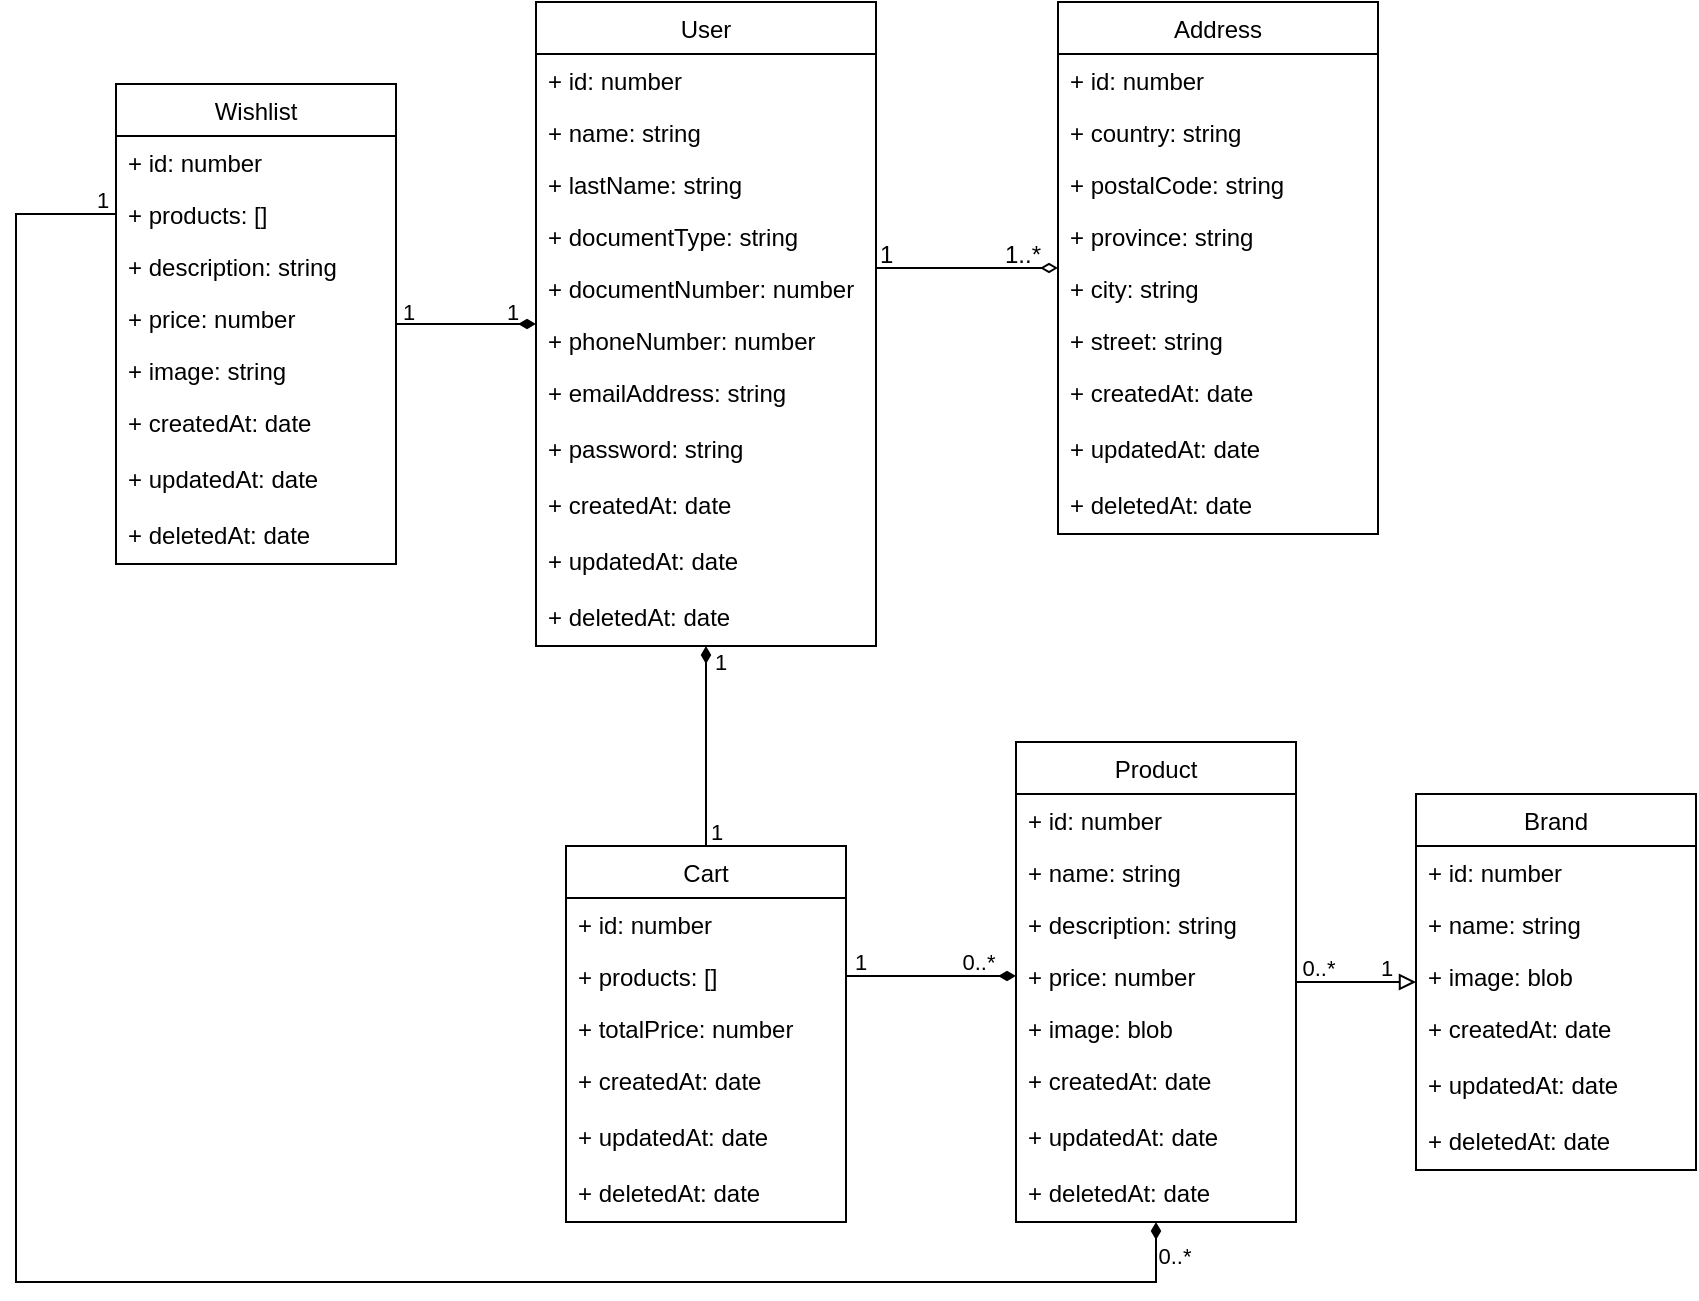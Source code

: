 <mxfile version="14.2.9" type="device"><diagram id="C5RBs43oDa-KdzZeNtuy" name="Page-1"><mxGraphModel dx="289" dy="162" grid="1" gridSize="10" guides="1" tooltips="1" connect="1" arrows="1" fold="1" page="1" pageScale="1" pageWidth="827" pageHeight="1169" math="0" shadow="0"><root><mxCell id="WIyWlLk6GJQsqaUBKTNV-0"/><mxCell id="WIyWlLk6GJQsqaUBKTNV-1" parent="WIyWlLk6GJQsqaUBKTNV-0"/><mxCell id="yxLZp_YAgYpu75jShi1P-36" style="edgeStyle=orthogonalEdgeStyle;rounded=0;orthogonalLoop=1;jettySize=auto;html=1;entryX=0.5;entryY=0;entryDx=0;entryDy=0;endArrow=none;endFill=0;startArrow=diamondThin;startFill=1;" parent="WIyWlLk6GJQsqaUBKTNV-1" source="zkfFHV4jXpPFQw0GAbJ--0" target="yxLZp_YAgYpu75jShi1P-19" edge="1"><mxGeometry relative="1" as="geometry"><Array as="points"><mxPoint x="835" y="620"/><mxPoint x="835" y="620"/></Array></mxGeometry></mxCell><mxCell id="yxLZp_YAgYpu75jShi1P-37" value="1" style="edgeLabel;html=1;align=center;verticalAlign=middle;resizable=0;points=[];" parent="yxLZp_YAgYpu75jShi1P-36" vertex="1" connectable="0"><mxGeometry x="-0.965" relative="1" as="geometry"><mxPoint x="7" y="6" as="offset"/></mxGeometry></mxCell><mxCell id="yxLZp_YAgYpu75jShi1P-38" value="1" style="edgeLabel;html=1;align=center;verticalAlign=middle;resizable=0;points=[];" parent="yxLZp_YAgYpu75jShi1P-36" vertex="1" connectable="0"><mxGeometry x="0.931" relative="1" as="geometry"><mxPoint x="5" y="-4" as="offset"/></mxGeometry></mxCell><mxCell id="7wSNeqaGe89Ui7PgAT2d-16" style="edgeStyle=orthogonalEdgeStyle;rounded=0;orthogonalLoop=1;jettySize=auto;html=1;endArrow=none;endFill=0;startArrow=diamondThin;startFill=1;" parent="WIyWlLk6GJQsqaUBKTNV-1" source="zkfFHV4jXpPFQw0GAbJ--0" target="7wSNeqaGe89Ui7PgAT2d-1" edge="1"><mxGeometry relative="1" as="geometry"><Array as="points"><mxPoint x="700" y="391"/><mxPoint x="700" y="391"/></Array></mxGeometry></mxCell><mxCell id="7wSNeqaGe89Ui7PgAT2d-19" value="1" style="edgeLabel;html=1;align=center;verticalAlign=middle;resizable=0;points=[];labelBackgroundColor=none;" parent="7wSNeqaGe89Ui7PgAT2d-16" vertex="1" connectable="0"><mxGeometry x="-0.771" relative="1" as="geometry"><mxPoint x="-4" y="-6" as="offset"/></mxGeometry></mxCell><mxCell id="7wSNeqaGe89Ui7PgAT2d-20" value="1" style="edgeLabel;html=1;align=center;verticalAlign=middle;resizable=0;points=[];labelBackgroundColor=none;" parent="7wSNeqaGe89Ui7PgAT2d-16" vertex="1" connectable="0"><mxGeometry x="0.619" relative="1" as="geometry"><mxPoint x="-8" y="-6" as="offset"/></mxGeometry></mxCell><mxCell id="zkfFHV4jXpPFQw0GAbJ--0" value="User" style="swimlane;fontStyle=0;align=center;verticalAlign=top;childLayout=stackLayout;horizontal=1;startSize=26;horizontalStack=0;resizeParent=1;resizeLast=0;collapsible=1;marginBottom=0;rounded=0;shadow=0;strokeWidth=1;" parent="WIyWlLk6GJQsqaUBKTNV-1" vertex="1"><mxGeometry x="750" y="230" width="170" height="322" as="geometry"><mxRectangle x="230" y="140" width="160" height="26" as="alternateBounds"/></mxGeometry></mxCell><mxCell id="hcyY76HET8t8bP5Xr_zX-6" value="+ id: number" style="text;align=left;verticalAlign=top;spacingLeft=4;spacingRight=4;overflow=hidden;rotatable=0;points=[[0,0.5],[1,0.5]];portConstraint=eastwest;rounded=0;shadow=0;html=0;" parent="zkfFHV4jXpPFQw0GAbJ--0" vertex="1"><mxGeometry y="26" width="170" height="26" as="geometry"/></mxCell><mxCell id="hcyY76HET8t8bP5Xr_zX-7" value="+ name: string" style="text;align=left;verticalAlign=top;spacingLeft=4;spacingRight=4;overflow=hidden;rotatable=0;points=[[0,0.5],[1,0.5]];portConstraint=eastwest;" parent="zkfFHV4jXpPFQw0GAbJ--0" vertex="1"><mxGeometry y="52" width="170" height="26" as="geometry"/></mxCell><mxCell id="zkfFHV4jXpPFQw0GAbJ--1" value="+ lastName: string" style="text;align=left;verticalAlign=top;spacingLeft=4;spacingRight=4;overflow=hidden;rotatable=0;points=[[0,0.5],[1,0.5]];portConstraint=eastwest;" parent="zkfFHV4jXpPFQw0GAbJ--0" vertex="1"><mxGeometry y="78" width="170" height="26" as="geometry"/></mxCell><mxCell id="hcyY76HET8t8bP5Xr_zX-8" value="+ documentType: string" style="text;align=left;verticalAlign=top;spacingLeft=4;spacingRight=4;overflow=hidden;rotatable=0;points=[[0,0.5],[1,0.5]];portConstraint=eastwest;" parent="zkfFHV4jXpPFQw0GAbJ--0" vertex="1"><mxGeometry y="104" width="170" height="26" as="geometry"/></mxCell><mxCell id="hcyY76HET8t8bP5Xr_zX-9" value="+ documentNumber: number" style="text;align=left;verticalAlign=top;spacingLeft=4;spacingRight=4;overflow=hidden;rotatable=0;points=[[0,0.5],[1,0.5]];portConstraint=eastwest;" parent="zkfFHV4jXpPFQw0GAbJ--0" vertex="1"><mxGeometry y="130" width="170" height="26" as="geometry"/></mxCell><mxCell id="zkfFHV4jXpPFQw0GAbJ--2" value="+ phoneNumber: number" style="text;align=left;verticalAlign=top;spacingLeft=4;spacingRight=4;overflow=hidden;rotatable=0;points=[[0,0.5],[1,0.5]];portConstraint=eastwest;rounded=0;shadow=0;html=0;" parent="zkfFHV4jXpPFQw0GAbJ--0" vertex="1"><mxGeometry y="156" width="170" height="26" as="geometry"/></mxCell><mxCell id="zkfFHV4jXpPFQw0GAbJ--3" value="+ emailAddress: string" style="text;align=left;verticalAlign=top;spacingLeft=4;spacingRight=4;overflow=hidden;rotatable=0;points=[[0,0.5],[1,0.5]];portConstraint=eastwest;rounded=0;shadow=0;html=0;" parent="zkfFHV4jXpPFQw0GAbJ--0" vertex="1"><mxGeometry y="182" width="170" height="28" as="geometry"/></mxCell><mxCell id="hcyY76HET8t8bP5Xr_zX-12" value="+ password: string" style="text;align=left;verticalAlign=top;spacingLeft=4;spacingRight=4;overflow=hidden;rotatable=0;points=[[0,0.5],[1,0.5]];portConstraint=eastwest;rounded=0;shadow=0;html=0;" parent="zkfFHV4jXpPFQw0GAbJ--0" vertex="1"><mxGeometry y="210" width="170" height="28" as="geometry"/></mxCell><mxCell id="yxLZp_YAgYpu75jShi1P-10" value="+ createdAt: date" style="text;align=left;verticalAlign=top;spacingLeft=4;spacingRight=4;overflow=hidden;rotatable=0;points=[[0,0.5],[1,0.5]];portConstraint=eastwest;rounded=0;shadow=0;html=0;" parent="zkfFHV4jXpPFQw0GAbJ--0" vertex="1"><mxGeometry y="238" width="170" height="28" as="geometry"/></mxCell><mxCell id="yxLZp_YAgYpu75jShi1P-11" value="+ updatedAt: date" style="text;align=left;verticalAlign=top;spacingLeft=4;spacingRight=4;overflow=hidden;rotatable=0;points=[[0,0.5],[1,0.5]];portConstraint=eastwest;rounded=0;shadow=0;html=0;" parent="zkfFHV4jXpPFQw0GAbJ--0" vertex="1"><mxGeometry y="266" width="170" height="28" as="geometry"/></mxCell><mxCell id="yxLZp_YAgYpu75jShi1P-12" value="+ deletedAt: date" style="text;align=left;verticalAlign=top;spacingLeft=4;spacingRight=4;overflow=hidden;rotatable=0;points=[[0,0.5],[1,0.5]];portConstraint=eastwest;rounded=0;shadow=0;html=0;" parent="zkfFHV4jXpPFQw0GAbJ--0" vertex="1"><mxGeometry y="294" width="170" height="28" as="geometry"/></mxCell><mxCell id="zkfFHV4jXpPFQw0GAbJ--17" value="Address" style="swimlane;fontStyle=0;align=center;verticalAlign=top;childLayout=stackLayout;horizontal=1;startSize=26;horizontalStack=0;resizeParent=1;resizeLast=0;collapsible=1;marginBottom=0;rounded=0;shadow=0;strokeWidth=1;" parent="WIyWlLk6GJQsqaUBKTNV-1" vertex="1"><mxGeometry x="1011" y="230" width="160" height="266" as="geometry"><mxRectangle x="550" y="140" width="160" height="26" as="alternateBounds"/></mxGeometry></mxCell><mxCell id="hcyY76HET8t8bP5Xr_zX-13" value="+ id: number" style="text;align=left;verticalAlign=top;spacingLeft=4;spacingRight=4;overflow=hidden;rotatable=0;points=[[0,0.5],[1,0.5]];portConstraint=eastwest;" parent="zkfFHV4jXpPFQw0GAbJ--17" vertex="1"><mxGeometry y="26" width="160" height="26" as="geometry"/></mxCell><mxCell id="zkfFHV4jXpPFQw0GAbJ--22" value="+ country: string" style="text;align=left;verticalAlign=top;spacingLeft=4;spacingRight=4;overflow=hidden;rotatable=0;points=[[0,0.5],[1,0.5]];portConstraint=eastwest;rounded=0;shadow=0;html=0;" parent="zkfFHV4jXpPFQw0GAbJ--17" vertex="1"><mxGeometry y="52" width="160" height="26" as="geometry"/></mxCell><mxCell id="zkfFHV4jXpPFQw0GAbJ--21" value="+ postalCode: string" style="text;align=left;verticalAlign=top;spacingLeft=4;spacingRight=4;overflow=hidden;rotatable=0;points=[[0,0.5],[1,0.5]];portConstraint=eastwest;rounded=0;shadow=0;html=0;" parent="zkfFHV4jXpPFQw0GAbJ--17" vertex="1"><mxGeometry y="78" width="160" height="26" as="geometry"/></mxCell><mxCell id="zkfFHV4jXpPFQw0GAbJ--20" value="+ province: string" style="text;align=left;verticalAlign=top;spacingLeft=4;spacingRight=4;overflow=hidden;rotatable=0;points=[[0,0.5],[1,0.5]];portConstraint=eastwest;rounded=0;shadow=0;html=0;" parent="zkfFHV4jXpPFQw0GAbJ--17" vertex="1"><mxGeometry y="104" width="160" height="26" as="geometry"/></mxCell><mxCell id="zkfFHV4jXpPFQw0GAbJ--19" value="+ city: string" style="text;align=left;verticalAlign=top;spacingLeft=4;spacingRight=4;overflow=hidden;rotatable=0;points=[[0,0.5],[1,0.5]];portConstraint=eastwest;rounded=0;shadow=0;html=0;" parent="zkfFHV4jXpPFQw0GAbJ--17" vertex="1"><mxGeometry y="130" width="160" height="26" as="geometry"/></mxCell><mxCell id="zkfFHV4jXpPFQw0GAbJ--18" value="+ street: string" style="text;align=left;verticalAlign=top;spacingLeft=4;spacingRight=4;overflow=hidden;rotatable=0;points=[[0,0.5],[1,0.5]];portConstraint=eastwest;" parent="zkfFHV4jXpPFQw0GAbJ--17" vertex="1"><mxGeometry y="156" width="160" height="26" as="geometry"/></mxCell><mxCell id="yxLZp_YAgYpu75jShi1P-13" value="+ createdAt: date" style="text;align=left;verticalAlign=top;spacingLeft=4;spacingRight=4;overflow=hidden;rotatable=0;points=[[0,0.5],[1,0.5]];portConstraint=eastwest;rounded=0;shadow=0;html=0;" parent="zkfFHV4jXpPFQw0GAbJ--17" vertex="1"><mxGeometry y="182" width="160" height="28" as="geometry"/></mxCell><mxCell id="yxLZp_YAgYpu75jShi1P-14" value="+ updatedAt: date" style="text;align=left;verticalAlign=top;spacingLeft=4;spacingRight=4;overflow=hidden;rotatable=0;points=[[0,0.5],[1,0.5]];portConstraint=eastwest;rounded=0;shadow=0;html=0;" parent="zkfFHV4jXpPFQw0GAbJ--17" vertex="1"><mxGeometry y="210" width="160" height="28" as="geometry"/></mxCell><mxCell id="yxLZp_YAgYpu75jShi1P-15" value="+ deletedAt: date" style="text;align=left;verticalAlign=top;spacingLeft=4;spacingRight=4;overflow=hidden;rotatable=0;points=[[0,0.5],[1,0.5]];portConstraint=eastwest;rounded=0;shadow=0;html=0;" parent="zkfFHV4jXpPFQw0GAbJ--17" vertex="1"><mxGeometry y="238" width="160" height="28" as="geometry"/></mxCell><mxCell id="zkfFHV4jXpPFQw0GAbJ--26" value="" style="endArrow=diamondThin;shadow=0;strokeWidth=1;rounded=0;endFill=0;edgeStyle=elbowEdgeStyle;elbow=vertical;" parent="WIyWlLk6GJQsqaUBKTNV-1" source="zkfFHV4jXpPFQw0GAbJ--0" target="zkfFHV4jXpPFQw0GAbJ--17" edge="1"><mxGeometry x="0.5" y="41" relative="1" as="geometry"><mxPoint x="830" y="302" as="sourcePoint"/><mxPoint x="990" y="302" as="targetPoint"/><mxPoint x="-40" y="32" as="offset"/></mxGeometry></mxCell><mxCell id="zkfFHV4jXpPFQw0GAbJ--27" value="1" style="resizable=0;align=left;verticalAlign=bottom;labelBackgroundColor=none;fontSize=12;" parent="zkfFHV4jXpPFQw0GAbJ--26" connectable="0" vertex="1"><mxGeometry x="-1" relative="1" as="geometry"><mxPoint y="2" as="offset"/></mxGeometry></mxCell><mxCell id="zkfFHV4jXpPFQw0GAbJ--28" value="1..*" style="resizable=0;align=right;verticalAlign=bottom;labelBackgroundColor=none;fontSize=12;" parent="zkfFHV4jXpPFQw0GAbJ--26" connectable="0" vertex="1"><mxGeometry x="1" relative="1" as="geometry"><mxPoint x="-7" y="2" as="offset"/></mxGeometry></mxCell><mxCell id="hcyY76HET8t8bP5Xr_zX-0" value="Brand" style="swimlane;fontStyle=0;childLayout=stackLayout;horizontal=1;startSize=26;fillColor=none;horizontalStack=0;resizeParent=1;resizeParentMax=0;resizeLast=0;collapsible=1;marginBottom=0;" parent="WIyWlLk6GJQsqaUBKTNV-1" vertex="1"><mxGeometry x="1190" y="626" width="140" height="188" as="geometry"/></mxCell><mxCell id="hcyY76HET8t8bP5Xr_zX-2" value="+ id: number" style="text;strokeColor=none;fillColor=none;align=left;verticalAlign=top;spacingLeft=4;spacingRight=4;overflow=hidden;rotatable=0;points=[[0,0.5],[1,0.5]];portConstraint=eastwest;" parent="hcyY76HET8t8bP5Xr_zX-0" vertex="1"><mxGeometry y="26" width="140" height="26" as="geometry"/></mxCell><mxCell id="hcyY76HET8t8bP5Xr_zX-3" value="+ name: string" style="text;strokeColor=none;fillColor=none;align=left;verticalAlign=top;spacingLeft=4;spacingRight=4;overflow=hidden;rotatable=0;points=[[0,0.5],[1,0.5]];portConstraint=eastwest;" parent="hcyY76HET8t8bP5Xr_zX-0" vertex="1"><mxGeometry y="52" width="140" height="26" as="geometry"/></mxCell><mxCell id="rYgzZ5J_4lKggcakcj50-0" value="+ image: blob" style="text;strokeColor=none;fillColor=none;align=left;verticalAlign=top;spacingLeft=4;spacingRight=4;overflow=hidden;rotatable=0;points=[[0,0.5],[1,0.5]];portConstraint=eastwest;" parent="hcyY76HET8t8bP5Xr_zX-0" vertex="1"><mxGeometry y="78" width="140" height="26" as="geometry"/></mxCell><mxCell id="yxLZp_YAgYpu75jShi1P-7" value="+ createdAt: date" style="text;align=left;verticalAlign=top;spacingLeft=4;spacingRight=4;overflow=hidden;rotatable=0;points=[[0,0.5],[1,0.5]];portConstraint=eastwest;rounded=0;shadow=0;html=0;" parent="hcyY76HET8t8bP5Xr_zX-0" vertex="1"><mxGeometry y="104" width="140" height="28" as="geometry"/></mxCell><mxCell id="yxLZp_YAgYpu75jShi1P-8" value="+ updatedAt: date" style="text;align=left;verticalAlign=top;spacingLeft=4;spacingRight=4;overflow=hidden;rotatable=0;points=[[0,0.5],[1,0.5]];portConstraint=eastwest;rounded=0;shadow=0;html=0;" parent="hcyY76HET8t8bP5Xr_zX-0" vertex="1"><mxGeometry y="132" width="140" height="28" as="geometry"/></mxCell><mxCell id="yxLZp_YAgYpu75jShi1P-9" value="+ deletedAt: date" style="text;align=left;verticalAlign=top;spacingLeft=4;spacingRight=4;overflow=hidden;rotatable=0;points=[[0,0.5],[1,0.5]];portConstraint=eastwest;rounded=0;shadow=0;html=0;" parent="hcyY76HET8t8bP5Xr_zX-0" vertex="1"><mxGeometry y="160" width="140" height="28" as="geometry"/></mxCell><mxCell id="yxLZp_YAgYpu75jShi1P-6" style="edgeStyle=orthogonalEdgeStyle;rounded=0;orthogonalLoop=1;jettySize=auto;html=1;endArrow=block;endFill=0;" parent="WIyWlLk6GJQsqaUBKTNV-1" source="yxLZp_YAgYpu75jShi1P-0" target="hcyY76HET8t8bP5Xr_zX-0" edge="1"><mxGeometry relative="1" as="geometry"/></mxCell><mxCell id="yxLZp_YAgYpu75jShi1P-34" value="1" style="edgeLabel;html=1;align=center;verticalAlign=middle;resizable=0;points=[];spacingTop=0;spacingBottom=0;labelBackgroundColor=none;" parent="yxLZp_YAgYpu75jShi1P-6" vertex="1" connectable="0"><mxGeometry x="0.671" y="-1" relative="1" as="geometry"><mxPoint x="-5" y="-8" as="offset"/></mxGeometry></mxCell><mxCell id="yxLZp_YAgYpu75jShi1P-35" value="0..*" style="edgeLabel;html=1;align=center;verticalAlign=middle;resizable=0;points=[];labelBackgroundColor=none;" parent="yxLZp_YAgYpu75jShi1P-6" vertex="1" connectable="0"><mxGeometry x="-0.84" relative="1" as="geometry"><mxPoint x="6" y="-7" as="offset"/></mxGeometry></mxCell><mxCell id="7wSNeqaGe89Ui7PgAT2d-13" style="edgeStyle=orthogonalEdgeStyle;rounded=0;orthogonalLoop=1;jettySize=auto;html=1;entryX=0;entryY=0.5;entryDx=0;entryDy=0;endArrow=none;endFill=0;startArrow=diamondThin;startFill=1;" parent="WIyWlLk6GJQsqaUBKTNV-1" source="yxLZp_YAgYpu75jShi1P-0" target="7wSNeqaGe89Ui7PgAT2d-3" edge="1"><mxGeometry relative="1" as="geometry"><Array as="points"><mxPoint x="1060" y="870"/><mxPoint x="490" y="870"/><mxPoint x="490" y="336"/></Array></mxGeometry></mxCell><mxCell id="7wSNeqaGe89Ui7PgAT2d-21" value="1" style="edgeLabel;html=1;align=center;verticalAlign=middle;resizable=0;points=[];labelBackgroundColor=none;" parent="7wSNeqaGe89Ui7PgAT2d-13" vertex="1" connectable="0"><mxGeometry x="0.987" relative="1" as="geometry"><mxPoint y="-7" as="offset"/></mxGeometry></mxCell><mxCell id="7wSNeqaGe89Ui7PgAT2d-23" value="0..*" style="edgeLabel;html=1;align=center;verticalAlign=middle;resizable=0;points=[];labelBackgroundColor=none;" parent="7wSNeqaGe89Ui7PgAT2d-13" vertex="1" connectable="0"><mxGeometry x="-0.971" relative="1" as="geometry"><mxPoint x="9" as="offset"/></mxGeometry></mxCell><mxCell id="yxLZp_YAgYpu75jShi1P-0" value="Product" style="swimlane;fontStyle=0;childLayout=stackLayout;horizontal=1;startSize=26;fillColor=none;horizontalStack=0;resizeParent=1;resizeParentMax=0;resizeLast=0;collapsible=1;marginBottom=0;" parent="WIyWlLk6GJQsqaUBKTNV-1" vertex="1"><mxGeometry x="990" y="600" width="140" height="240" as="geometry"/></mxCell><mxCell id="yxLZp_YAgYpu75jShi1P-1" value="+ id: number" style="text;strokeColor=none;fillColor=none;align=left;verticalAlign=top;spacingLeft=4;spacingRight=4;overflow=hidden;rotatable=0;points=[[0,0.5],[1,0.5]];portConstraint=eastwest;" parent="yxLZp_YAgYpu75jShi1P-0" vertex="1"><mxGeometry y="26" width="140" height="26" as="geometry"/></mxCell><mxCell id="yxLZp_YAgYpu75jShi1P-2" value="+ name: string" style="text;strokeColor=none;fillColor=none;align=left;verticalAlign=top;spacingLeft=4;spacingRight=4;overflow=hidden;rotatable=0;points=[[0,0.5],[1,0.5]];portConstraint=eastwest;" parent="yxLZp_YAgYpu75jShi1P-0" vertex="1"><mxGeometry y="52" width="140" height="26" as="geometry"/></mxCell><mxCell id="yxLZp_YAgYpu75jShi1P-4" value="+ description: string" style="text;strokeColor=none;fillColor=none;align=left;verticalAlign=top;spacingLeft=4;spacingRight=4;overflow=hidden;rotatable=0;points=[[0,0.5],[1,0.5]];portConstraint=eastwest;" parent="yxLZp_YAgYpu75jShi1P-0" vertex="1"><mxGeometry y="78" width="140" height="26" as="geometry"/></mxCell><mxCell id="yxLZp_YAgYpu75jShi1P-3" value="+ price: number&#10;" style="text;strokeColor=none;fillColor=none;align=left;verticalAlign=top;spacingLeft=4;spacingRight=4;overflow=hidden;rotatable=0;points=[[0,0.5],[1,0.5]];portConstraint=eastwest;" parent="yxLZp_YAgYpu75jShi1P-0" vertex="1"><mxGeometry y="104" width="140" height="26" as="geometry"/></mxCell><mxCell id="yxLZp_YAgYpu75jShi1P-5" value="+ image: blob" style="text;strokeColor=none;fillColor=none;align=left;verticalAlign=top;spacingLeft=4;spacingRight=4;overflow=hidden;rotatable=0;points=[[0,0.5],[1,0.5]];portConstraint=eastwest;" parent="yxLZp_YAgYpu75jShi1P-0" vertex="1"><mxGeometry y="130" width="140" height="26" as="geometry"/></mxCell><mxCell id="yxLZp_YAgYpu75jShi1P-16" value="+ createdAt: date" style="text;align=left;verticalAlign=top;spacingLeft=4;spacingRight=4;overflow=hidden;rotatable=0;points=[[0,0.5],[1,0.5]];portConstraint=eastwest;rounded=0;shadow=0;html=0;" parent="yxLZp_YAgYpu75jShi1P-0" vertex="1"><mxGeometry y="156" width="140" height="28" as="geometry"/></mxCell><mxCell id="yxLZp_YAgYpu75jShi1P-17" value="+ updatedAt: date" style="text;align=left;verticalAlign=top;spacingLeft=4;spacingRight=4;overflow=hidden;rotatable=0;points=[[0,0.5],[1,0.5]];portConstraint=eastwest;rounded=0;shadow=0;html=0;" parent="yxLZp_YAgYpu75jShi1P-0" vertex="1"><mxGeometry y="184" width="140" height="28" as="geometry"/></mxCell><mxCell id="yxLZp_YAgYpu75jShi1P-18" value="+ deletedAt: date" style="text;align=left;verticalAlign=top;spacingLeft=4;spacingRight=4;overflow=hidden;rotatable=0;points=[[0,0.5],[1,0.5]];portConstraint=eastwest;rounded=0;shadow=0;html=0;" parent="yxLZp_YAgYpu75jShi1P-0" vertex="1"><mxGeometry y="212" width="140" height="28" as="geometry"/></mxCell><mxCell id="yxLZp_YAgYpu75jShi1P-19" value="Cart" style="swimlane;fontStyle=0;childLayout=stackLayout;horizontal=1;startSize=26;fillColor=none;horizontalStack=0;resizeParent=1;resizeParentMax=0;resizeLast=0;collapsible=1;marginBottom=0;" parent="WIyWlLk6GJQsqaUBKTNV-1" vertex="1"><mxGeometry x="765" y="652" width="140" height="188" as="geometry"/></mxCell><mxCell id="yxLZp_YAgYpu75jShi1P-20" value="+ id: number" style="text;strokeColor=none;fillColor=none;align=left;verticalAlign=top;spacingLeft=4;spacingRight=4;overflow=hidden;rotatable=0;points=[[0,0.5],[1,0.5]];portConstraint=eastwest;" parent="yxLZp_YAgYpu75jShi1P-19" vertex="1"><mxGeometry y="26" width="140" height="26" as="geometry"/></mxCell><mxCell id="yxLZp_YAgYpu75jShi1P-21" value="+ products: []" style="text;strokeColor=none;fillColor=none;align=left;verticalAlign=top;spacingLeft=4;spacingRight=4;overflow=hidden;rotatable=0;points=[[0,0.5],[1,0.5]];portConstraint=eastwest;" parent="yxLZp_YAgYpu75jShi1P-19" vertex="1"><mxGeometry y="52" width="140" height="26" as="geometry"/></mxCell><mxCell id="7wSNeqaGe89Ui7PgAT2d-0" value="+ totalPrice: number" style="text;strokeColor=none;fillColor=none;align=left;verticalAlign=top;spacingLeft=4;spacingRight=4;overflow=hidden;rotatable=0;points=[[0,0.5],[1,0.5]];portConstraint=eastwest;" parent="yxLZp_YAgYpu75jShi1P-19" vertex="1"><mxGeometry y="78" width="140" height="26" as="geometry"/></mxCell><mxCell id="yxLZp_YAgYpu75jShi1P-22" value="+ createdAt: date" style="text;align=left;verticalAlign=top;spacingLeft=4;spacingRight=4;overflow=hidden;rotatable=0;points=[[0,0.5],[1,0.5]];portConstraint=eastwest;rounded=0;shadow=0;html=0;" parent="yxLZp_YAgYpu75jShi1P-19" vertex="1"><mxGeometry y="104" width="140" height="28" as="geometry"/></mxCell><mxCell id="yxLZp_YAgYpu75jShi1P-23" value="+ updatedAt: date" style="text;align=left;verticalAlign=top;spacingLeft=4;spacingRight=4;overflow=hidden;rotatable=0;points=[[0,0.5],[1,0.5]];portConstraint=eastwest;rounded=0;shadow=0;html=0;" parent="yxLZp_YAgYpu75jShi1P-19" vertex="1"><mxGeometry y="132" width="140" height="28" as="geometry"/></mxCell><mxCell id="yxLZp_YAgYpu75jShi1P-24" value="+ deletedAt: date" style="text;align=left;verticalAlign=top;spacingLeft=4;spacingRight=4;overflow=hidden;rotatable=0;points=[[0,0.5],[1,0.5]];portConstraint=eastwest;rounded=0;shadow=0;html=0;" parent="yxLZp_YAgYpu75jShi1P-19" vertex="1"><mxGeometry y="160" width="140" height="28" as="geometry"/></mxCell><mxCell id="yxLZp_YAgYpu75jShi1P-26" style="edgeStyle=orthogonalEdgeStyle;rounded=0;orthogonalLoop=1;jettySize=auto;html=1;endArrow=none;endFill=0;startArrow=diamondThin;startFill=1;" parent="WIyWlLk6GJQsqaUBKTNV-1" source="yxLZp_YAgYpu75jShi1P-3" target="yxLZp_YAgYpu75jShi1P-21" edge="1"><mxGeometry relative="1" as="geometry"/></mxCell><mxCell id="yxLZp_YAgYpu75jShi1P-32" value="1" style="edgeLabel;html=1;align=center;verticalAlign=middle;resizable=0;points=[];labelBackgroundColor=none;" parent="yxLZp_YAgYpu75jShi1P-26" vertex="1" connectable="0"><mxGeometry x="0.84" y="1" relative="1" as="geometry"><mxPoint y="-8" as="offset"/></mxGeometry></mxCell><mxCell id="yxLZp_YAgYpu75jShi1P-33" value="0..*" style="edgeLabel;html=1;align=center;verticalAlign=middle;resizable=0;points=[];labelBackgroundColor=none;" parent="yxLZp_YAgYpu75jShi1P-26" vertex="1" connectable="0"><mxGeometry x="-0.896" relative="1" as="geometry"><mxPoint x="-15" y="-7" as="offset"/></mxGeometry></mxCell><mxCell id="7wSNeqaGe89Ui7PgAT2d-1" value="Wishlist" style="swimlane;fontStyle=0;childLayout=stackLayout;horizontal=1;startSize=26;fillColor=none;horizontalStack=0;resizeParent=1;resizeParentMax=0;resizeLast=0;collapsible=1;marginBottom=0;" parent="WIyWlLk6GJQsqaUBKTNV-1" vertex="1"><mxGeometry x="540" y="271" width="140" height="240" as="geometry"/></mxCell><mxCell id="7wSNeqaGe89Ui7PgAT2d-2" value="+ id: number" style="text;strokeColor=none;fillColor=none;align=left;verticalAlign=top;spacingLeft=4;spacingRight=4;overflow=hidden;rotatable=0;points=[[0,0.5],[1,0.5]];portConstraint=eastwest;" parent="7wSNeqaGe89Ui7PgAT2d-1" vertex="1"><mxGeometry y="26" width="140" height="26" as="geometry"/></mxCell><mxCell id="7wSNeqaGe89Ui7PgAT2d-3" value="+ products: []" style="text;strokeColor=none;fillColor=none;align=left;verticalAlign=top;spacingLeft=4;spacingRight=4;overflow=hidden;rotatable=0;points=[[0,0.5],[1,0.5]];portConstraint=eastwest;" parent="7wSNeqaGe89Ui7PgAT2d-1" vertex="1"><mxGeometry y="52" width="140" height="26" as="geometry"/></mxCell><mxCell id="7wSNeqaGe89Ui7PgAT2d-4" value="+ description: string" style="text;strokeColor=none;fillColor=none;align=left;verticalAlign=top;spacingLeft=4;spacingRight=4;overflow=hidden;rotatable=0;points=[[0,0.5],[1,0.5]];portConstraint=eastwest;" parent="7wSNeqaGe89Ui7PgAT2d-1" vertex="1"><mxGeometry y="78" width="140" height="26" as="geometry"/></mxCell><mxCell id="7wSNeqaGe89Ui7PgAT2d-5" value="+ price: number&#10;" style="text;strokeColor=none;fillColor=none;align=left;verticalAlign=top;spacingLeft=4;spacingRight=4;overflow=hidden;rotatable=0;points=[[0,0.5],[1,0.5]];portConstraint=eastwest;" parent="7wSNeqaGe89Ui7PgAT2d-1" vertex="1"><mxGeometry y="104" width="140" height="26" as="geometry"/></mxCell><mxCell id="7wSNeqaGe89Ui7PgAT2d-6" value="+ image: string&#10;" style="text;strokeColor=none;fillColor=none;align=left;verticalAlign=top;spacingLeft=4;spacingRight=4;overflow=hidden;rotatable=0;points=[[0,0.5],[1,0.5]];portConstraint=eastwest;" parent="7wSNeqaGe89Ui7PgAT2d-1" vertex="1"><mxGeometry y="130" width="140" height="26" as="geometry"/></mxCell><mxCell id="7wSNeqaGe89Ui7PgAT2d-7" value="+ createdAt: date" style="text;align=left;verticalAlign=top;spacingLeft=4;spacingRight=4;overflow=hidden;rotatable=0;points=[[0,0.5],[1,0.5]];portConstraint=eastwest;rounded=0;shadow=0;html=0;" parent="7wSNeqaGe89Ui7PgAT2d-1" vertex="1"><mxGeometry y="156" width="140" height="28" as="geometry"/></mxCell><mxCell id="7wSNeqaGe89Ui7PgAT2d-8" value="+ updatedAt: date" style="text;align=left;verticalAlign=top;spacingLeft=4;spacingRight=4;overflow=hidden;rotatable=0;points=[[0,0.5],[1,0.5]];portConstraint=eastwest;rounded=0;shadow=0;html=0;" parent="7wSNeqaGe89Ui7PgAT2d-1" vertex="1"><mxGeometry y="184" width="140" height="28" as="geometry"/></mxCell><mxCell id="7wSNeqaGe89Ui7PgAT2d-9" value="+ deletedAt: date" style="text;align=left;verticalAlign=top;spacingLeft=4;spacingRight=4;overflow=hidden;rotatable=0;points=[[0,0.5],[1,0.5]];portConstraint=eastwest;rounded=0;shadow=0;html=0;" parent="7wSNeqaGe89Ui7PgAT2d-1" vertex="1"><mxGeometry y="212" width="140" height="28" as="geometry"/></mxCell></root></mxGraphModel></diagram></mxfile>